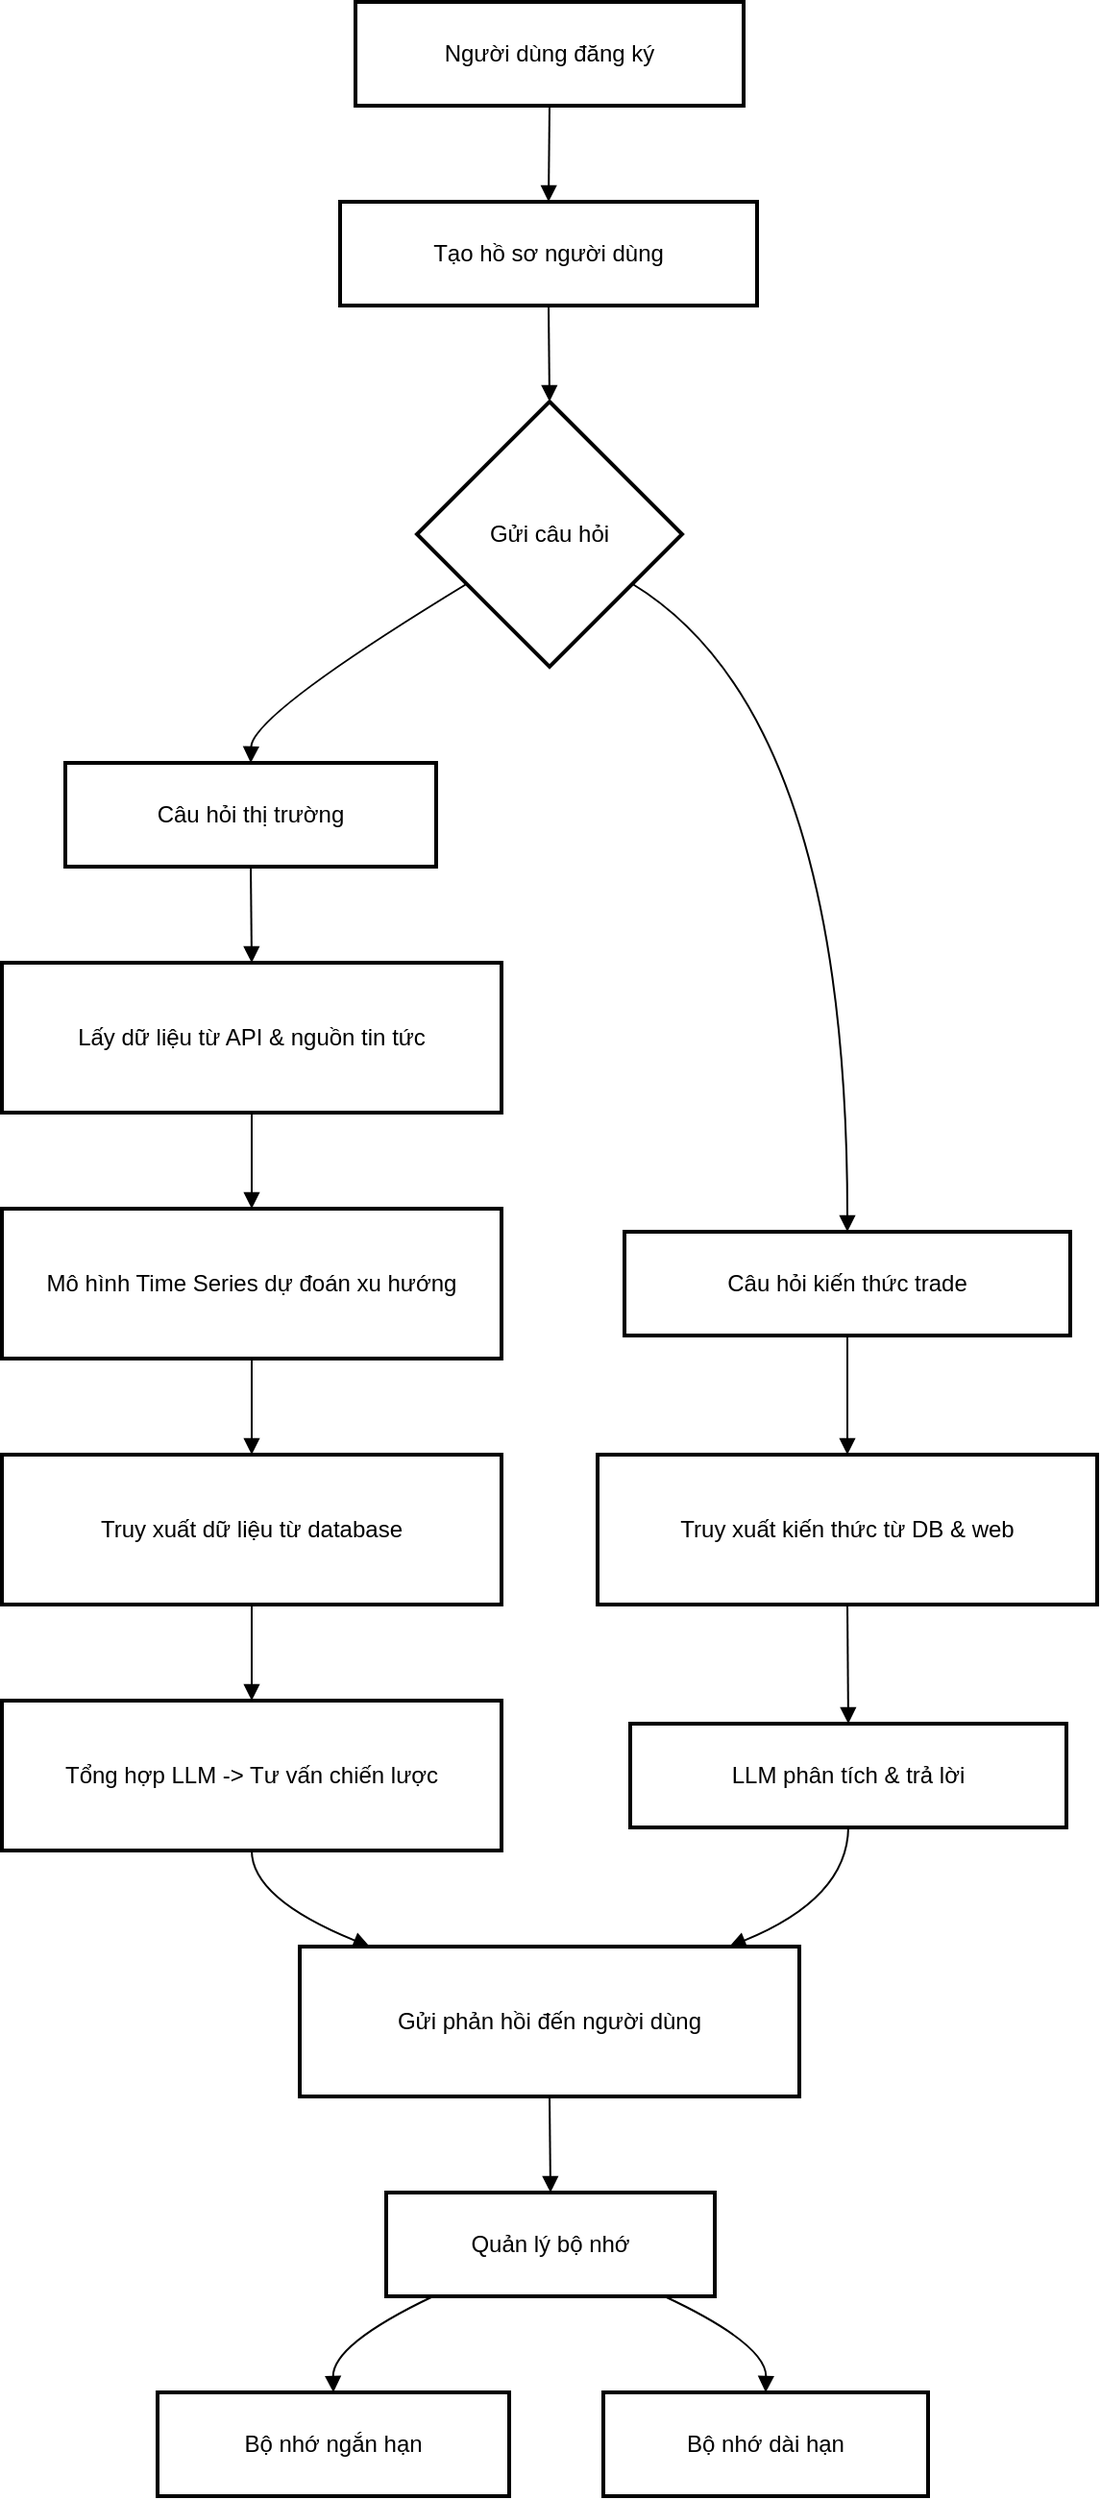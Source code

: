 <mxfile version="26.2.15">
  <diagram name="Page-1" id="wL08G5f4CCR-M81Mn9Fg">
    <mxGraphModel dx="1042" dy="527" grid="1" gridSize="10" guides="1" tooltips="1" connect="1" arrows="1" fold="1" page="1" pageScale="1" pageWidth="850" pageHeight="1100" math="0" shadow="0">
      <root>
        <mxCell id="0" />
        <mxCell id="1" parent="0" />
        <mxCell id="WDN_gmDKnRA4zX9EOmPE-1" value="Người dùng đăng ký" style="whiteSpace=wrap;strokeWidth=2;" vertex="1" parent="1">
          <mxGeometry x="324" y="810" width="202" height="54" as="geometry" />
        </mxCell>
        <mxCell id="WDN_gmDKnRA4zX9EOmPE-2" value="Tạo hồ sơ người dùng" style="whiteSpace=wrap;strokeWidth=2;" vertex="1" parent="1">
          <mxGeometry x="316" y="914" width="217" height="54" as="geometry" />
        </mxCell>
        <mxCell id="WDN_gmDKnRA4zX9EOmPE-3" value="Gửi câu hỏi" style="rhombus;strokeWidth=2;whiteSpace=wrap;" vertex="1" parent="1">
          <mxGeometry x="356" y="1018" width="138" height="138" as="geometry" />
        </mxCell>
        <mxCell id="WDN_gmDKnRA4zX9EOmPE-4" value="Câu hỏi thị trường" style="whiteSpace=wrap;strokeWidth=2;" vertex="1" parent="1">
          <mxGeometry x="173" y="1206" width="193" height="54" as="geometry" />
        </mxCell>
        <mxCell id="WDN_gmDKnRA4zX9EOmPE-5" value="Câu hỏi kiến thức trade" style="whiteSpace=wrap;strokeWidth=2;" vertex="1" parent="1">
          <mxGeometry x="464" y="1450" width="232" height="54" as="geometry" />
        </mxCell>
        <mxCell id="WDN_gmDKnRA4zX9EOmPE-6" value="Lấy dữ liệu từ API &amp; nguồn tin tức" style="whiteSpace=wrap;strokeWidth=2;" vertex="1" parent="1">
          <mxGeometry x="140" y="1310" width="260" height="78" as="geometry" />
        </mxCell>
        <mxCell id="WDN_gmDKnRA4zX9EOmPE-7" value="Mô hình Time Series dự đoán xu hướng" style="whiteSpace=wrap;strokeWidth=2;" vertex="1" parent="1">
          <mxGeometry x="140" y="1438" width="260" height="78" as="geometry" />
        </mxCell>
        <mxCell id="WDN_gmDKnRA4zX9EOmPE-8" value="Truy xuất dữ liệu từ database" style="whiteSpace=wrap;strokeWidth=2;" vertex="1" parent="1">
          <mxGeometry x="140" y="1566" width="260" height="78" as="geometry" />
        </mxCell>
        <mxCell id="WDN_gmDKnRA4zX9EOmPE-9" value="Tổng hợp LLM -&gt; Tư vấn chiến lược" style="whiteSpace=wrap;strokeWidth=2;" vertex="1" parent="1">
          <mxGeometry x="140" y="1694" width="260" height="78" as="geometry" />
        </mxCell>
        <mxCell id="WDN_gmDKnRA4zX9EOmPE-10" value="Truy xuất kiến thức từ DB &amp; web" style="whiteSpace=wrap;strokeWidth=2;" vertex="1" parent="1">
          <mxGeometry x="450" y="1566" width="260" height="78" as="geometry" />
        </mxCell>
        <mxCell id="WDN_gmDKnRA4zX9EOmPE-11" value="LLM phân tích &amp; trả lời" style="whiteSpace=wrap;strokeWidth=2;" vertex="1" parent="1">
          <mxGeometry x="467" y="1706" width="227" height="54" as="geometry" />
        </mxCell>
        <mxCell id="WDN_gmDKnRA4zX9EOmPE-12" value="Gửi phản hồi đến người dùng" style="whiteSpace=wrap;strokeWidth=2;" vertex="1" parent="1">
          <mxGeometry x="295" y="1822" width="260" height="78" as="geometry" />
        </mxCell>
        <mxCell id="WDN_gmDKnRA4zX9EOmPE-13" value="Quản lý bộ nhớ" style="whiteSpace=wrap;strokeWidth=2;" vertex="1" parent="1">
          <mxGeometry x="340" y="1950" width="171" height="54" as="geometry" />
        </mxCell>
        <mxCell id="WDN_gmDKnRA4zX9EOmPE-14" value="Bộ nhớ ngắn hạn" style="whiteSpace=wrap;strokeWidth=2;" vertex="1" parent="1">
          <mxGeometry x="221" y="2054" width="183" height="54" as="geometry" />
        </mxCell>
        <mxCell id="WDN_gmDKnRA4zX9EOmPE-15" value="Bộ nhớ dài hạn" style="whiteSpace=wrap;strokeWidth=2;" vertex="1" parent="1">
          <mxGeometry x="453" y="2054" width="169" height="54" as="geometry" />
        </mxCell>
        <mxCell id="WDN_gmDKnRA4zX9EOmPE-16" value="" style="curved=1;startArrow=none;endArrow=block;exitX=0.5;exitY=1;entryX=0.5;entryY=0;rounded=0;" edge="1" parent="1" source="WDN_gmDKnRA4zX9EOmPE-1" target="WDN_gmDKnRA4zX9EOmPE-2">
          <mxGeometry relative="1" as="geometry">
            <Array as="points" />
          </mxGeometry>
        </mxCell>
        <mxCell id="WDN_gmDKnRA4zX9EOmPE-17" value="" style="curved=1;startArrow=none;endArrow=block;exitX=0.5;exitY=1;entryX=0.5;entryY=0;rounded=0;" edge="1" parent="1" source="WDN_gmDKnRA4zX9EOmPE-2" target="WDN_gmDKnRA4zX9EOmPE-3">
          <mxGeometry relative="1" as="geometry">
            <Array as="points" />
          </mxGeometry>
        </mxCell>
        <mxCell id="WDN_gmDKnRA4zX9EOmPE-18" value="" style="curved=1;startArrow=none;endArrow=block;exitX=0;exitY=0.8;entryX=0.5;entryY=-0.01;rounded=0;" edge="1" parent="1" source="WDN_gmDKnRA4zX9EOmPE-3" target="WDN_gmDKnRA4zX9EOmPE-4">
          <mxGeometry relative="1" as="geometry">
            <Array as="points">
              <mxPoint x="270" y="1181" />
            </Array>
          </mxGeometry>
        </mxCell>
        <mxCell id="WDN_gmDKnRA4zX9EOmPE-19" value="" style="curved=1;startArrow=none;endArrow=block;exitX=1;exitY=0.8;entryX=0.5;entryY=-0.01;rounded=0;" edge="1" parent="1" source="WDN_gmDKnRA4zX9EOmPE-3" target="WDN_gmDKnRA4zX9EOmPE-5">
          <mxGeometry relative="1" as="geometry">
            <Array as="points">
              <mxPoint x="580" y="1181" />
            </Array>
          </mxGeometry>
        </mxCell>
        <mxCell id="WDN_gmDKnRA4zX9EOmPE-20" value="" style="curved=1;startArrow=none;endArrow=block;exitX=0.5;exitY=0.99;entryX=0.5;entryY=0;rounded=0;" edge="1" parent="1" source="WDN_gmDKnRA4zX9EOmPE-4" target="WDN_gmDKnRA4zX9EOmPE-6">
          <mxGeometry relative="1" as="geometry">
            <Array as="points" />
          </mxGeometry>
        </mxCell>
        <mxCell id="WDN_gmDKnRA4zX9EOmPE-21" value="" style="curved=1;startArrow=none;endArrow=block;exitX=0.5;exitY=1;entryX=0.5;entryY=0;rounded=0;" edge="1" parent="1" source="WDN_gmDKnRA4zX9EOmPE-6" target="WDN_gmDKnRA4zX9EOmPE-7">
          <mxGeometry relative="1" as="geometry">
            <Array as="points" />
          </mxGeometry>
        </mxCell>
        <mxCell id="WDN_gmDKnRA4zX9EOmPE-22" value="" style="curved=1;startArrow=none;endArrow=block;exitX=0.5;exitY=1;entryX=0.5;entryY=0;rounded=0;" edge="1" parent="1" source="WDN_gmDKnRA4zX9EOmPE-7" target="WDN_gmDKnRA4zX9EOmPE-8">
          <mxGeometry relative="1" as="geometry">
            <Array as="points" />
          </mxGeometry>
        </mxCell>
        <mxCell id="WDN_gmDKnRA4zX9EOmPE-23" value="" style="curved=1;startArrow=none;endArrow=block;exitX=0.5;exitY=1;entryX=0.5;entryY=0;rounded=0;" edge="1" parent="1" source="WDN_gmDKnRA4zX9EOmPE-8" target="WDN_gmDKnRA4zX9EOmPE-9">
          <mxGeometry relative="1" as="geometry">
            <Array as="points" />
          </mxGeometry>
        </mxCell>
        <mxCell id="WDN_gmDKnRA4zX9EOmPE-24" value="" style="curved=1;startArrow=none;endArrow=block;exitX=0.5;exitY=0.99;entryX=0.5;entryY=0;rounded=0;" edge="1" parent="1" source="WDN_gmDKnRA4zX9EOmPE-5" target="WDN_gmDKnRA4zX9EOmPE-10">
          <mxGeometry relative="1" as="geometry">
            <Array as="points" />
          </mxGeometry>
        </mxCell>
        <mxCell id="WDN_gmDKnRA4zX9EOmPE-25" value="" style="curved=1;startArrow=none;endArrow=block;exitX=0.5;exitY=1;entryX=0.5;entryY=-0.01;rounded=0;" edge="1" parent="1" source="WDN_gmDKnRA4zX9EOmPE-10" target="WDN_gmDKnRA4zX9EOmPE-11">
          <mxGeometry relative="1" as="geometry">
            <Array as="points" />
          </mxGeometry>
        </mxCell>
        <mxCell id="WDN_gmDKnRA4zX9EOmPE-26" value="" style="curved=1;startArrow=none;endArrow=block;exitX=0.5;exitY=1;entryX=0.14;entryY=0;rounded=0;" edge="1" parent="1" source="WDN_gmDKnRA4zX9EOmPE-9" target="WDN_gmDKnRA4zX9EOmPE-12">
          <mxGeometry relative="1" as="geometry">
            <Array as="points">
              <mxPoint x="270" y="1797" />
            </Array>
          </mxGeometry>
        </mxCell>
        <mxCell id="WDN_gmDKnRA4zX9EOmPE-27" value="" style="curved=1;startArrow=none;endArrow=block;exitX=0.5;exitY=0.99;entryX=0.86;entryY=0;rounded=0;" edge="1" parent="1" source="WDN_gmDKnRA4zX9EOmPE-11" target="WDN_gmDKnRA4zX9EOmPE-12">
          <mxGeometry relative="1" as="geometry">
            <Array as="points">
              <mxPoint x="580" y="1797" />
            </Array>
          </mxGeometry>
        </mxCell>
        <mxCell id="WDN_gmDKnRA4zX9EOmPE-28" value="" style="curved=1;startArrow=none;endArrow=block;exitX=0.5;exitY=1;entryX=0.5;entryY=-0.01;rounded=0;" edge="1" parent="1" source="WDN_gmDKnRA4zX9EOmPE-12" target="WDN_gmDKnRA4zX9EOmPE-13">
          <mxGeometry relative="1" as="geometry">
            <Array as="points" />
          </mxGeometry>
        </mxCell>
        <mxCell id="WDN_gmDKnRA4zX9EOmPE-29" value="" style="curved=1;startArrow=none;endArrow=block;exitX=0.15;exitY=0.99;entryX=0.5;entryY=-0.01;rounded=0;" edge="1" parent="1" source="WDN_gmDKnRA4zX9EOmPE-13" target="WDN_gmDKnRA4zX9EOmPE-14">
          <mxGeometry relative="1" as="geometry">
            <Array as="points">
              <mxPoint x="312" y="2029" />
            </Array>
          </mxGeometry>
        </mxCell>
        <mxCell id="WDN_gmDKnRA4zX9EOmPE-30" value="" style="curved=1;startArrow=none;endArrow=block;exitX=0.84;exitY=0.99;entryX=0.5;entryY=-0.01;rounded=0;" edge="1" parent="1" source="WDN_gmDKnRA4zX9EOmPE-13" target="WDN_gmDKnRA4zX9EOmPE-15">
          <mxGeometry relative="1" as="geometry">
            <Array as="points">
              <mxPoint x="538" y="2029" />
            </Array>
          </mxGeometry>
        </mxCell>
      </root>
    </mxGraphModel>
  </diagram>
</mxfile>
